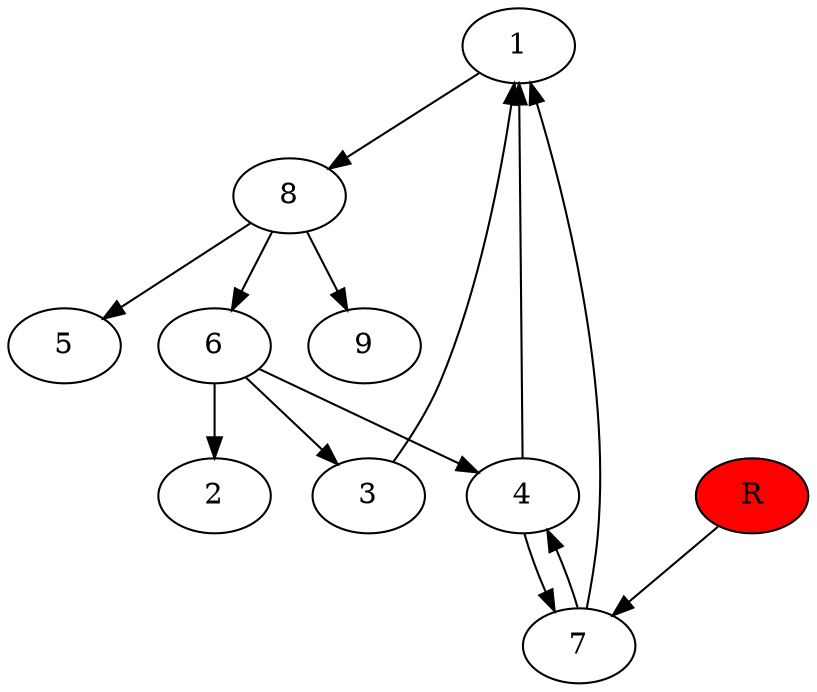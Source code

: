 digraph prb19486 {
	1
	2
	3
	4
	5
	6
	7
	8
	R [fillcolor="#ff0000" style=filled]
	1 -> 8
	3 -> 1
	4 -> 1
	4 -> 7
	6 -> 2
	6 -> 3
	6 -> 4
	7 -> 1
	7 -> 4
	8 -> 5
	8 -> 6
	8 -> 9
	R -> 7
}

